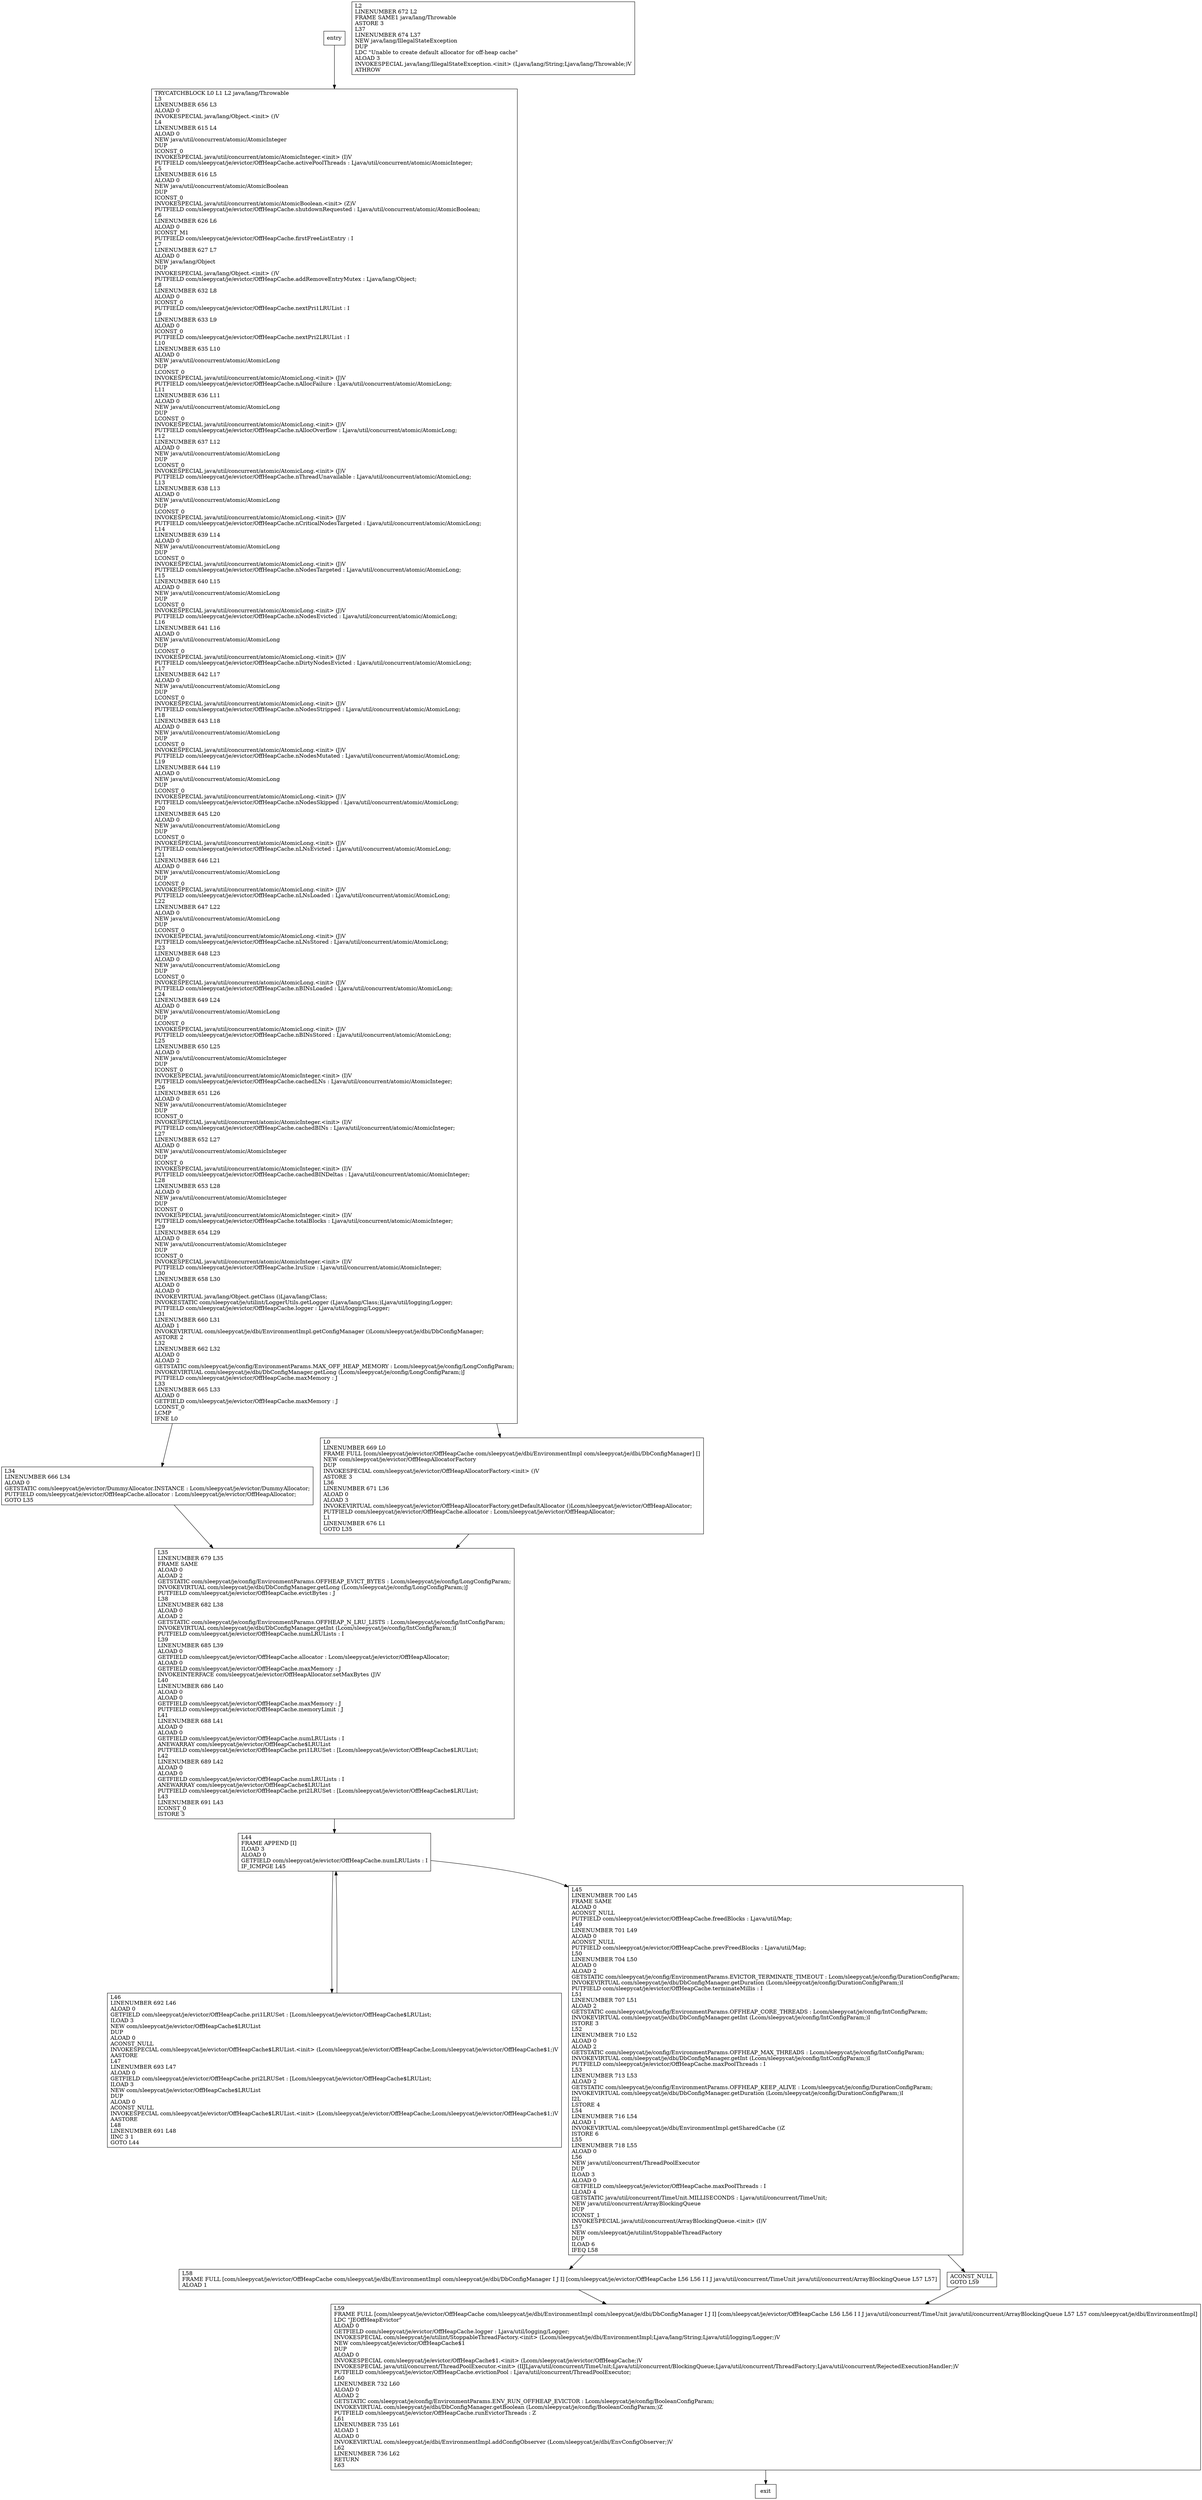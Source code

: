 digraph <init> {
node [shape=record];
1047156219 [label="L58\lFRAME FULL [com/sleepycat/je/evictor/OffHeapCache com/sleepycat/je/dbi/EnvironmentImpl com/sleepycat/je/dbi/DbConfigManager I J I] [com/sleepycat/je/evictor/OffHeapCache L56 L56 I I J java/util/concurrent/TimeUnit java/util/concurrent/ArrayBlockingQueue L57 L57]\lALOAD 1\l"];
455470058 [label="L59\lFRAME FULL [com/sleepycat/je/evictor/OffHeapCache com/sleepycat/je/dbi/EnvironmentImpl com/sleepycat/je/dbi/DbConfigManager I J I] [com/sleepycat/je/evictor/OffHeapCache L56 L56 I I J java/util/concurrent/TimeUnit java/util/concurrent/ArrayBlockingQueue L57 L57 com/sleepycat/je/dbi/EnvironmentImpl]\lLDC \"JEOffHeapEvictor\"\lALOAD 0\lGETFIELD com/sleepycat/je/evictor/OffHeapCache.logger : Ljava/util/logging/Logger;\lINVOKESPECIAL com/sleepycat/je/utilint/StoppableThreadFactory.\<init\> (Lcom/sleepycat/je/dbi/EnvironmentImpl;Ljava/lang/String;Ljava/util/logging/Logger;)V\lNEW com/sleepycat/je/evictor/OffHeapCache$1\lDUP\lALOAD 0\lINVOKESPECIAL com/sleepycat/je/evictor/OffHeapCache$1.\<init\> (Lcom/sleepycat/je/evictor/OffHeapCache;)V\lINVOKESPECIAL java/util/concurrent/ThreadPoolExecutor.\<init\> (IIJLjava/util/concurrent/TimeUnit;Ljava/util/concurrent/BlockingQueue;Ljava/util/concurrent/ThreadFactory;Ljava/util/concurrent/RejectedExecutionHandler;)V\lPUTFIELD com/sleepycat/je/evictor/OffHeapCache.evictionPool : Ljava/util/concurrent/ThreadPoolExecutor;\lL60\lLINENUMBER 732 L60\lALOAD 0\lALOAD 2\lGETSTATIC com/sleepycat/je/config/EnvironmentParams.ENV_RUN_OFFHEAP_EVICTOR : Lcom/sleepycat/je/config/BooleanConfigParam;\lINVOKEVIRTUAL com/sleepycat/je/dbi/DbConfigManager.getBoolean (Lcom/sleepycat/je/config/BooleanConfigParam;)Z\lPUTFIELD com/sleepycat/je/evictor/OffHeapCache.runEvictorThreads : Z\lL61\lLINENUMBER 735 L61\lALOAD 1\lALOAD 0\lINVOKEVIRTUAL com/sleepycat/je/dbi/EnvironmentImpl.addConfigObserver (Lcom/sleepycat/je/dbi/EnvConfigObserver;)V\lL62\lLINENUMBER 736 L62\lRETURN\lL63\l"];
1249366693 [label="L35\lLINENUMBER 679 L35\lFRAME SAME\lALOAD 0\lALOAD 2\lGETSTATIC com/sleepycat/je/config/EnvironmentParams.OFFHEAP_EVICT_BYTES : Lcom/sleepycat/je/config/LongConfigParam;\lINVOKEVIRTUAL com/sleepycat/je/dbi/DbConfigManager.getLong (Lcom/sleepycat/je/config/LongConfigParam;)J\lPUTFIELD com/sleepycat/je/evictor/OffHeapCache.evictBytes : J\lL38\lLINENUMBER 682 L38\lALOAD 0\lALOAD 2\lGETSTATIC com/sleepycat/je/config/EnvironmentParams.OFFHEAP_N_LRU_LISTS : Lcom/sleepycat/je/config/IntConfigParam;\lINVOKEVIRTUAL com/sleepycat/je/dbi/DbConfigManager.getInt (Lcom/sleepycat/je/config/IntConfigParam;)I\lPUTFIELD com/sleepycat/je/evictor/OffHeapCache.numLRULists : I\lL39\lLINENUMBER 685 L39\lALOAD 0\lGETFIELD com/sleepycat/je/evictor/OffHeapCache.allocator : Lcom/sleepycat/je/evictor/OffHeapAllocator;\lALOAD 0\lGETFIELD com/sleepycat/je/evictor/OffHeapCache.maxMemory : J\lINVOKEINTERFACE com/sleepycat/je/evictor/OffHeapAllocator.setMaxBytes (J)V\lL40\lLINENUMBER 686 L40\lALOAD 0\lALOAD 0\lGETFIELD com/sleepycat/je/evictor/OffHeapCache.maxMemory : J\lPUTFIELD com/sleepycat/je/evictor/OffHeapCache.memoryLimit : J\lL41\lLINENUMBER 688 L41\lALOAD 0\lALOAD 0\lGETFIELD com/sleepycat/je/evictor/OffHeapCache.numLRULists : I\lANEWARRAY com/sleepycat/je/evictor/OffHeapCache$LRUList\lPUTFIELD com/sleepycat/je/evictor/OffHeapCache.pri1LRUSet : [Lcom/sleepycat/je/evictor/OffHeapCache$LRUList;\lL42\lLINENUMBER 689 L42\lALOAD 0\lALOAD 0\lGETFIELD com/sleepycat/je/evictor/OffHeapCache.numLRULists : I\lANEWARRAY com/sleepycat/je/evictor/OffHeapCache$LRUList\lPUTFIELD com/sleepycat/je/evictor/OffHeapCache.pri2LRUSet : [Lcom/sleepycat/je/evictor/OffHeapCache$LRUList;\lL43\lLINENUMBER 691 L43\lICONST_0\lISTORE 3\l"];
1688248774 [label="L45\lLINENUMBER 700 L45\lFRAME SAME\lALOAD 0\lACONST_NULL\lPUTFIELD com/sleepycat/je/evictor/OffHeapCache.freedBlocks : Ljava/util/Map;\lL49\lLINENUMBER 701 L49\lALOAD 0\lACONST_NULL\lPUTFIELD com/sleepycat/je/evictor/OffHeapCache.prevFreedBlocks : Ljava/util/Map;\lL50\lLINENUMBER 704 L50\lALOAD 0\lALOAD 2\lGETSTATIC com/sleepycat/je/config/EnvironmentParams.EVICTOR_TERMINATE_TIMEOUT : Lcom/sleepycat/je/config/DurationConfigParam;\lINVOKEVIRTUAL com/sleepycat/je/dbi/DbConfigManager.getDuration (Lcom/sleepycat/je/config/DurationConfigParam;)I\lPUTFIELD com/sleepycat/je/evictor/OffHeapCache.terminateMillis : I\lL51\lLINENUMBER 707 L51\lALOAD 2\lGETSTATIC com/sleepycat/je/config/EnvironmentParams.OFFHEAP_CORE_THREADS : Lcom/sleepycat/je/config/IntConfigParam;\lINVOKEVIRTUAL com/sleepycat/je/dbi/DbConfigManager.getInt (Lcom/sleepycat/je/config/IntConfigParam;)I\lISTORE 3\lL52\lLINENUMBER 710 L52\lALOAD 0\lALOAD 2\lGETSTATIC com/sleepycat/je/config/EnvironmentParams.OFFHEAP_MAX_THREADS : Lcom/sleepycat/je/config/IntConfigParam;\lINVOKEVIRTUAL com/sleepycat/je/dbi/DbConfigManager.getInt (Lcom/sleepycat/je/config/IntConfigParam;)I\lPUTFIELD com/sleepycat/je/evictor/OffHeapCache.maxPoolThreads : I\lL53\lLINENUMBER 713 L53\lALOAD 2\lGETSTATIC com/sleepycat/je/config/EnvironmentParams.OFFHEAP_KEEP_ALIVE : Lcom/sleepycat/je/config/DurationConfigParam;\lINVOKEVIRTUAL com/sleepycat/je/dbi/DbConfigManager.getDuration (Lcom/sleepycat/je/config/DurationConfigParam;)I\lI2L\lLSTORE 4\lL54\lLINENUMBER 716 L54\lALOAD 1\lINVOKEVIRTUAL com/sleepycat/je/dbi/EnvironmentImpl.getSharedCache ()Z\lISTORE 6\lL55\lLINENUMBER 718 L55\lALOAD 0\lL56\lNEW java/util/concurrent/ThreadPoolExecutor\lDUP\lILOAD 3\lALOAD 0\lGETFIELD com/sleepycat/je/evictor/OffHeapCache.maxPoolThreads : I\lLLOAD 4\lGETSTATIC java/util/concurrent/TimeUnit.MILLISECONDS : Ljava/util/concurrent/TimeUnit;\lNEW java/util/concurrent/ArrayBlockingQueue\lDUP\lICONST_1\lINVOKESPECIAL java/util/concurrent/ArrayBlockingQueue.\<init\> (I)V\lL57\lNEW com/sleepycat/je/utilint/StoppableThreadFactory\lDUP\lILOAD 6\lIFEQ L58\l"];
626542001 [label="TRYCATCHBLOCK L0 L1 L2 java/lang/Throwable\lL3\lLINENUMBER 656 L3\lALOAD 0\lINVOKESPECIAL java/lang/Object.\<init\> ()V\lL4\lLINENUMBER 615 L4\lALOAD 0\lNEW java/util/concurrent/atomic/AtomicInteger\lDUP\lICONST_0\lINVOKESPECIAL java/util/concurrent/atomic/AtomicInteger.\<init\> (I)V\lPUTFIELD com/sleepycat/je/evictor/OffHeapCache.activePoolThreads : Ljava/util/concurrent/atomic/AtomicInteger;\lL5\lLINENUMBER 616 L5\lALOAD 0\lNEW java/util/concurrent/atomic/AtomicBoolean\lDUP\lICONST_0\lINVOKESPECIAL java/util/concurrent/atomic/AtomicBoolean.\<init\> (Z)V\lPUTFIELD com/sleepycat/je/evictor/OffHeapCache.shutdownRequested : Ljava/util/concurrent/atomic/AtomicBoolean;\lL6\lLINENUMBER 626 L6\lALOAD 0\lICONST_M1\lPUTFIELD com/sleepycat/je/evictor/OffHeapCache.firstFreeListEntry : I\lL7\lLINENUMBER 627 L7\lALOAD 0\lNEW java/lang/Object\lDUP\lINVOKESPECIAL java/lang/Object.\<init\> ()V\lPUTFIELD com/sleepycat/je/evictor/OffHeapCache.addRemoveEntryMutex : Ljava/lang/Object;\lL8\lLINENUMBER 632 L8\lALOAD 0\lICONST_0\lPUTFIELD com/sleepycat/je/evictor/OffHeapCache.nextPri1LRUList : I\lL9\lLINENUMBER 633 L9\lALOAD 0\lICONST_0\lPUTFIELD com/sleepycat/je/evictor/OffHeapCache.nextPri2LRUList : I\lL10\lLINENUMBER 635 L10\lALOAD 0\lNEW java/util/concurrent/atomic/AtomicLong\lDUP\lLCONST_0\lINVOKESPECIAL java/util/concurrent/atomic/AtomicLong.\<init\> (J)V\lPUTFIELD com/sleepycat/je/evictor/OffHeapCache.nAllocFailure : Ljava/util/concurrent/atomic/AtomicLong;\lL11\lLINENUMBER 636 L11\lALOAD 0\lNEW java/util/concurrent/atomic/AtomicLong\lDUP\lLCONST_0\lINVOKESPECIAL java/util/concurrent/atomic/AtomicLong.\<init\> (J)V\lPUTFIELD com/sleepycat/je/evictor/OffHeapCache.nAllocOverflow : Ljava/util/concurrent/atomic/AtomicLong;\lL12\lLINENUMBER 637 L12\lALOAD 0\lNEW java/util/concurrent/atomic/AtomicLong\lDUP\lLCONST_0\lINVOKESPECIAL java/util/concurrent/atomic/AtomicLong.\<init\> (J)V\lPUTFIELD com/sleepycat/je/evictor/OffHeapCache.nThreadUnavailable : Ljava/util/concurrent/atomic/AtomicLong;\lL13\lLINENUMBER 638 L13\lALOAD 0\lNEW java/util/concurrent/atomic/AtomicLong\lDUP\lLCONST_0\lINVOKESPECIAL java/util/concurrent/atomic/AtomicLong.\<init\> (J)V\lPUTFIELD com/sleepycat/je/evictor/OffHeapCache.nCriticalNodesTargeted : Ljava/util/concurrent/atomic/AtomicLong;\lL14\lLINENUMBER 639 L14\lALOAD 0\lNEW java/util/concurrent/atomic/AtomicLong\lDUP\lLCONST_0\lINVOKESPECIAL java/util/concurrent/atomic/AtomicLong.\<init\> (J)V\lPUTFIELD com/sleepycat/je/evictor/OffHeapCache.nNodesTargeted : Ljava/util/concurrent/atomic/AtomicLong;\lL15\lLINENUMBER 640 L15\lALOAD 0\lNEW java/util/concurrent/atomic/AtomicLong\lDUP\lLCONST_0\lINVOKESPECIAL java/util/concurrent/atomic/AtomicLong.\<init\> (J)V\lPUTFIELD com/sleepycat/je/evictor/OffHeapCache.nNodesEvicted : Ljava/util/concurrent/atomic/AtomicLong;\lL16\lLINENUMBER 641 L16\lALOAD 0\lNEW java/util/concurrent/atomic/AtomicLong\lDUP\lLCONST_0\lINVOKESPECIAL java/util/concurrent/atomic/AtomicLong.\<init\> (J)V\lPUTFIELD com/sleepycat/je/evictor/OffHeapCache.nDirtyNodesEvicted : Ljava/util/concurrent/atomic/AtomicLong;\lL17\lLINENUMBER 642 L17\lALOAD 0\lNEW java/util/concurrent/atomic/AtomicLong\lDUP\lLCONST_0\lINVOKESPECIAL java/util/concurrent/atomic/AtomicLong.\<init\> (J)V\lPUTFIELD com/sleepycat/je/evictor/OffHeapCache.nNodesStripped : Ljava/util/concurrent/atomic/AtomicLong;\lL18\lLINENUMBER 643 L18\lALOAD 0\lNEW java/util/concurrent/atomic/AtomicLong\lDUP\lLCONST_0\lINVOKESPECIAL java/util/concurrent/atomic/AtomicLong.\<init\> (J)V\lPUTFIELD com/sleepycat/je/evictor/OffHeapCache.nNodesMutated : Ljava/util/concurrent/atomic/AtomicLong;\lL19\lLINENUMBER 644 L19\lALOAD 0\lNEW java/util/concurrent/atomic/AtomicLong\lDUP\lLCONST_0\lINVOKESPECIAL java/util/concurrent/atomic/AtomicLong.\<init\> (J)V\lPUTFIELD com/sleepycat/je/evictor/OffHeapCache.nNodesSkipped : Ljava/util/concurrent/atomic/AtomicLong;\lL20\lLINENUMBER 645 L20\lALOAD 0\lNEW java/util/concurrent/atomic/AtomicLong\lDUP\lLCONST_0\lINVOKESPECIAL java/util/concurrent/atomic/AtomicLong.\<init\> (J)V\lPUTFIELD com/sleepycat/je/evictor/OffHeapCache.nLNsEvicted : Ljava/util/concurrent/atomic/AtomicLong;\lL21\lLINENUMBER 646 L21\lALOAD 0\lNEW java/util/concurrent/atomic/AtomicLong\lDUP\lLCONST_0\lINVOKESPECIAL java/util/concurrent/atomic/AtomicLong.\<init\> (J)V\lPUTFIELD com/sleepycat/je/evictor/OffHeapCache.nLNsLoaded : Ljava/util/concurrent/atomic/AtomicLong;\lL22\lLINENUMBER 647 L22\lALOAD 0\lNEW java/util/concurrent/atomic/AtomicLong\lDUP\lLCONST_0\lINVOKESPECIAL java/util/concurrent/atomic/AtomicLong.\<init\> (J)V\lPUTFIELD com/sleepycat/je/evictor/OffHeapCache.nLNsStored : Ljava/util/concurrent/atomic/AtomicLong;\lL23\lLINENUMBER 648 L23\lALOAD 0\lNEW java/util/concurrent/atomic/AtomicLong\lDUP\lLCONST_0\lINVOKESPECIAL java/util/concurrent/atomic/AtomicLong.\<init\> (J)V\lPUTFIELD com/sleepycat/je/evictor/OffHeapCache.nBINsLoaded : Ljava/util/concurrent/atomic/AtomicLong;\lL24\lLINENUMBER 649 L24\lALOAD 0\lNEW java/util/concurrent/atomic/AtomicLong\lDUP\lLCONST_0\lINVOKESPECIAL java/util/concurrent/atomic/AtomicLong.\<init\> (J)V\lPUTFIELD com/sleepycat/je/evictor/OffHeapCache.nBINsStored : Ljava/util/concurrent/atomic/AtomicLong;\lL25\lLINENUMBER 650 L25\lALOAD 0\lNEW java/util/concurrent/atomic/AtomicInteger\lDUP\lICONST_0\lINVOKESPECIAL java/util/concurrent/atomic/AtomicInteger.\<init\> (I)V\lPUTFIELD com/sleepycat/je/evictor/OffHeapCache.cachedLNs : Ljava/util/concurrent/atomic/AtomicInteger;\lL26\lLINENUMBER 651 L26\lALOAD 0\lNEW java/util/concurrent/atomic/AtomicInteger\lDUP\lICONST_0\lINVOKESPECIAL java/util/concurrent/atomic/AtomicInteger.\<init\> (I)V\lPUTFIELD com/sleepycat/je/evictor/OffHeapCache.cachedBINs : Ljava/util/concurrent/atomic/AtomicInteger;\lL27\lLINENUMBER 652 L27\lALOAD 0\lNEW java/util/concurrent/atomic/AtomicInteger\lDUP\lICONST_0\lINVOKESPECIAL java/util/concurrent/atomic/AtomicInteger.\<init\> (I)V\lPUTFIELD com/sleepycat/je/evictor/OffHeapCache.cachedBINDeltas : Ljava/util/concurrent/atomic/AtomicInteger;\lL28\lLINENUMBER 653 L28\lALOAD 0\lNEW java/util/concurrent/atomic/AtomicInteger\lDUP\lICONST_0\lINVOKESPECIAL java/util/concurrent/atomic/AtomicInteger.\<init\> (I)V\lPUTFIELD com/sleepycat/je/evictor/OffHeapCache.totalBlocks : Ljava/util/concurrent/atomic/AtomicInteger;\lL29\lLINENUMBER 654 L29\lALOAD 0\lNEW java/util/concurrent/atomic/AtomicInteger\lDUP\lICONST_0\lINVOKESPECIAL java/util/concurrent/atomic/AtomicInteger.\<init\> (I)V\lPUTFIELD com/sleepycat/je/evictor/OffHeapCache.lruSize : Ljava/util/concurrent/atomic/AtomicInteger;\lL30\lLINENUMBER 658 L30\lALOAD 0\lALOAD 0\lINVOKEVIRTUAL java/lang/Object.getClass ()Ljava/lang/Class;\lINVOKESTATIC com/sleepycat/je/utilint/LoggerUtils.getLogger (Ljava/lang/Class;)Ljava/util/logging/Logger;\lPUTFIELD com/sleepycat/je/evictor/OffHeapCache.logger : Ljava/util/logging/Logger;\lL31\lLINENUMBER 660 L31\lALOAD 1\lINVOKEVIRTUAL com/sleepycat/je/dbi/EnvironmentImpl.getConfigManager ()Lcom/sleepycat/je/dbi/DbConfigManager;\lASTORE 2\lL32\lLINENUMBER 662 L32\lALOAD 0\lALOAD 2\lGETSTATIC com/sleepycat/je/config/EnvironmentParams.MAX_OFF_HEAP_MEMORY : Lcom/sleepycat/je/config/LongConfigParam;\lINVOKEVIRTUAL com/sleepycat/je/dbi/DbConfigManager.getLong (Lcom/sleepycat/je/config/LongConfigParam;)J\lPUTFIELD com/sleepycat/je/evictor/OffHeapCache.maxMemory : J\lL33\lLINENUMBER 665 L33\lALOAD 0\lGETFIELD com/sleepycat/je/evictor/OffHeapCache.maxMemory : J\lLCONST_0\lLCMP\lIFNE L0\l"];
1507860755 [label="L34\lLINENUMBER 666 L34\lALOAD 0\lGETSTATIC com/sleepycat/je/evictor/DummyAllocator.INSTANCE : Lcom/sleepycat/je/evictor/DummyAllocator;\lPUTFIELD com/sleepycat/je/evictor/OffHeapCache.allocator : Lcom/sleepycat/je/evictor/OffHeapAllocator;\lGOTO L35\l"];
1504154656 [label="L0\lLINENUMBER 669 L0\lFRAME FULL [com/sleepycat/je/evictor/OffHeapCache com/sleepycat/je/dbi/EnvironmentImpl com/sleepycat/je/dbi/DbConfigManager] []\lNEW com/sleepycat/je/evictor/OffHeapAllocatorFactory\lDUP\lINVOKESPECIAL com/sleepycat/je/evictor/OffHeapAllocatorFactory.\<init\> ()V\lASTORE 3\lL36\lLINENUMBER 671 L36\lALOAD 0\lALOAD 3\lINVOKEVIRTUAL com/sleepycat/je/evictor/OffHeapAllocatorFactory.getDefaultAllocator ()Lcom/sleepycat/je/evictor/OffHeapAllocator;\lPUTFIELD com/sleepycat/je/evictor/OffHeapCache.allocator : Lcom/sleepycat/je/evictor/OffHeapAllocator;\lL1\lLINENUMBER 676 L1\lGOTO L35\l"];
272022431 [label="L46\lLINENUMBER 692 L46\lALOAD 0\lGETFIELD com/sleepycat/je/evictor/OffHeapCache.pri1LRUSet : [Lcom/sleepycat/je/evictor/OffHeapCache$LRUList;\lILOAD 3\lNEW com/sleepycat/je/evictor/OffHeapCache$LRUList\lDUP\lALOAD 0\lACONST_NULL\lINVOKESPECIAL com/sleepycat/je/evictor/OffHeapCache$LRUList.\<init\> (Lcom/sleepycat/je/evictor/OffHeapCache;Lcom/sleepycat/je/evictor/OffHeapCache$1;)V\lAASTORE\lL47\lLINENUMBER 693 L47\lALOAD 0\lGETFIELD com/sleepycat/je/evictor/OffHeapCache.pri2LRUSet : [Lcom/sleepycat/je/evictor/OffHeapCache$LRUList;\lILOAD 3\lNEW com/sleepycat/je/evictor/OffHeapCache$LRUList\lDUP\lALOAD 0\lACONST_NULL\lINVOKESPECIAL com/sleepycat/je/evictor/OffHeapCache$LRUList.\<init\> (Lcom/sleepycat/je/evictor/OffHeapCache;Lcom/sleepycat/je/evictor/OffHeapCache$1;)V\lAASTORE\lL48\lLINENUMBER 691 L48\lIINC 3 1\lGOTO L44\l"];
1658789646 [label="ACONST_NULL\lGOTO L59\l"];
770012055 [label="L2\lLINENUMBER 672 L2\lFRAME SAME1 java/lang/Throwable\lASTORE 3\lL37\lLINENUMBER 674 L37\lNEW java/lang/IllegalStateException\lDUP\lLDC \"Unable to create default allocator for off-heap cache\"\lALOAD 3\lINVOKESPECIAL java/lang/IllegalStateException.\<init\> (Ljava/lang/String;Ljava/lang/Throwable;)V\lATHROW\l"];
1968514945 [label="L44\lFRAME APPEND [I]\lILOAD 3\lALOAD 0\lGETFIELD com/sleepycat/je/evictor/OffHeapCache.numLRULists : I\lIF_ICMPGE L45\l"];
entry;
exit;
1249366693 -> 1968514945;
1688248774 -> 1047156219;
1688248774 -> 1658789646;
626542001 -> 1507860755;
626542001 -> 1504154656;
1658789646 -> 455470058;
1968514945 -> 1688248774;
1968514945 -> 272022431;
entry -> 626542001;
1047156219 -> 455470058;
455470058 -> exit;
1507860755 -> 1249366693;
1504154656 -> 1249366693;
272022431 -> 1968514945;
}
